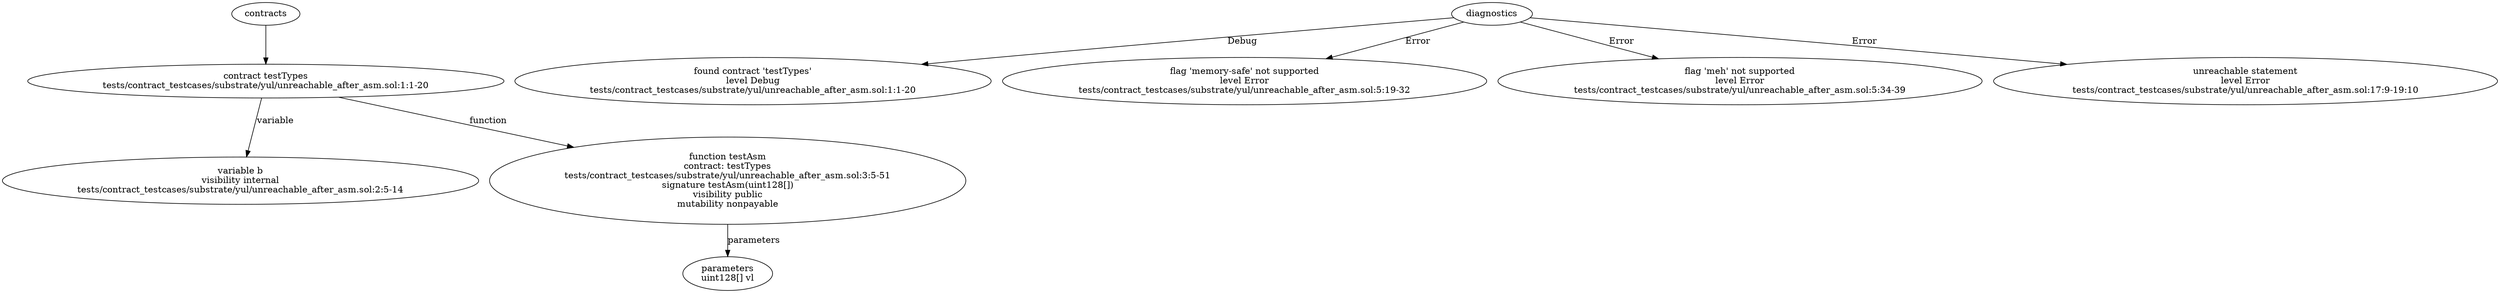 strict digraph "tests/contract_testcases/substrate/yul/unreachable_after_asm.sol" {
	contract [label="contract testTypes\ntests/contract_testcases/substrate/yul/unreachable_after_asm.sol:1:1-20"]
	var [label="variable b\nvisibility internal\ntests/contract_testcases/substrate/yul/unreachable_after_asm.sol:2:5-14"]
	testAsm [label="function testAsm\ncontract: testTypes\ntests/contract_testcases/substrate/yul/unreachable_after_asm.sol:3:5-51\nsignature testAsm(uint128[])\nvisibility public\nmutability nonpayable"]
	parameters [label="parameters\nuint128[] vl"]
	diagnostic [label="found contract 'testTypes'\nlevel Debug\ntests/contract_testcases/substrate/yul/unreachable_after_asm.sol:1:1-20"]
	diagnostic_7 [label="flag 'memory-safe' not supported\nlevel Error\ntests/contract_testcases/substrate/yul/unreachable_after_asm.sol:5:19-32"]
	diagnostic_8 [label="flag 'meh' not supported\nlevel Error\ntests/contract_testcases/substrate/yul/unreachable_after_asm.sol:5:34-39"]
	diagnostic_9 [label="unreachable statement\nlevel Error\ntests/contract_testcases/substrate/yul/unreachable_after_asm.sol:17:9-19:10"]
	contracts -> contract
	contract -> var [label="variable"]
	contract -> testAsm [label="function"]
	testAsm -> parameters [label="parameters"]
	diagnostics -> diagnostic [label="Debug"]
	diagnostics -> diagnostic_7 [label="Error"]
	diagnostics -> diagnostic_8 [label="Error"]
	diagnostics -> diagnostic_9 [label="Error"]
}
